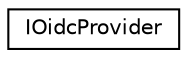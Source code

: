 digraph "Graphical Class Hierarchy"
{
 // INTERACTIVE_SVG=YES
 // LATEX_PDF_SIZE
  edge [fontname="Helvetica",fontsize="10",labelfontname="Helvetica",labelfontsize="10"];
  node [fontname="Helvetica",fontsize="10",shape=record];
  rankdir="LR";
  Node0 [label="IOidcProvider",height=0.2,width=0.4,color="black", fillcolor="white", style="filled",URL="$class_i_oidc_provider.html",tooltip=" "];
}
